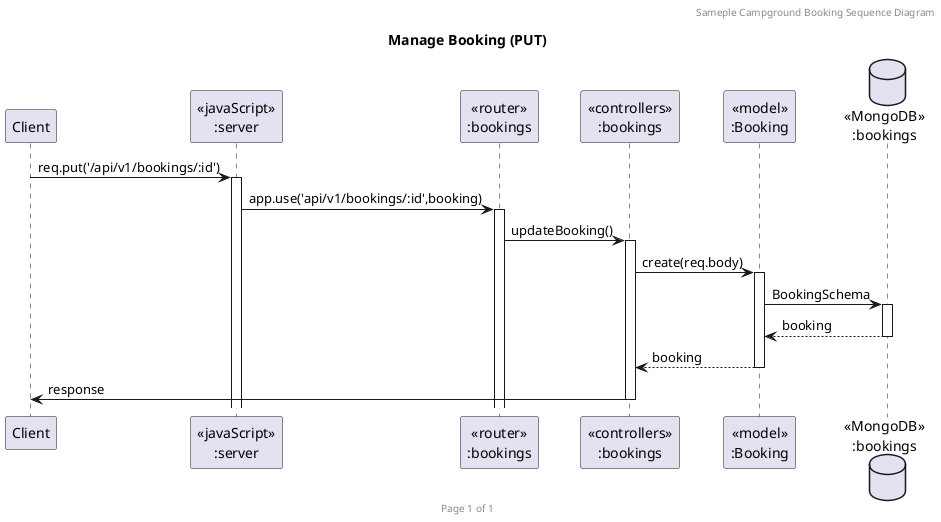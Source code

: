 @startuml Manage Booking (PUT)

header Sameple Campground Booking Sequence Diagram
footer Page %page% of %lastpage%
title "Manage Booking (PUT)"

participant "Client" as client
participant "<<javaScript>>\n:server" as server
participant "<<router>>\n:bookings" as routerBookings
participant "<<controllers>>\n:bookings" as controllersBookings
participant "<<model>>\n:Booking" as modelBooking
database "<<MongoDB>>\n:bookings" as BookingsDatabase

client->server ++:req.put('/api/v1/bookings/:id')
server->routerBookings ++:app.use('api/v1/bookings/:id',booking)
routerBookings -> controllersBookings ++:updateBooking()
controllersBookings->modelBooking ++:create(req.body)
modelBooking ->BookingsDatabase ++: BookingSchema
BookingsDatabase --> modelBooking --:booking
controllersBookings <-- modelBooking --:booking
controllersBookings->client --:response

@enduml